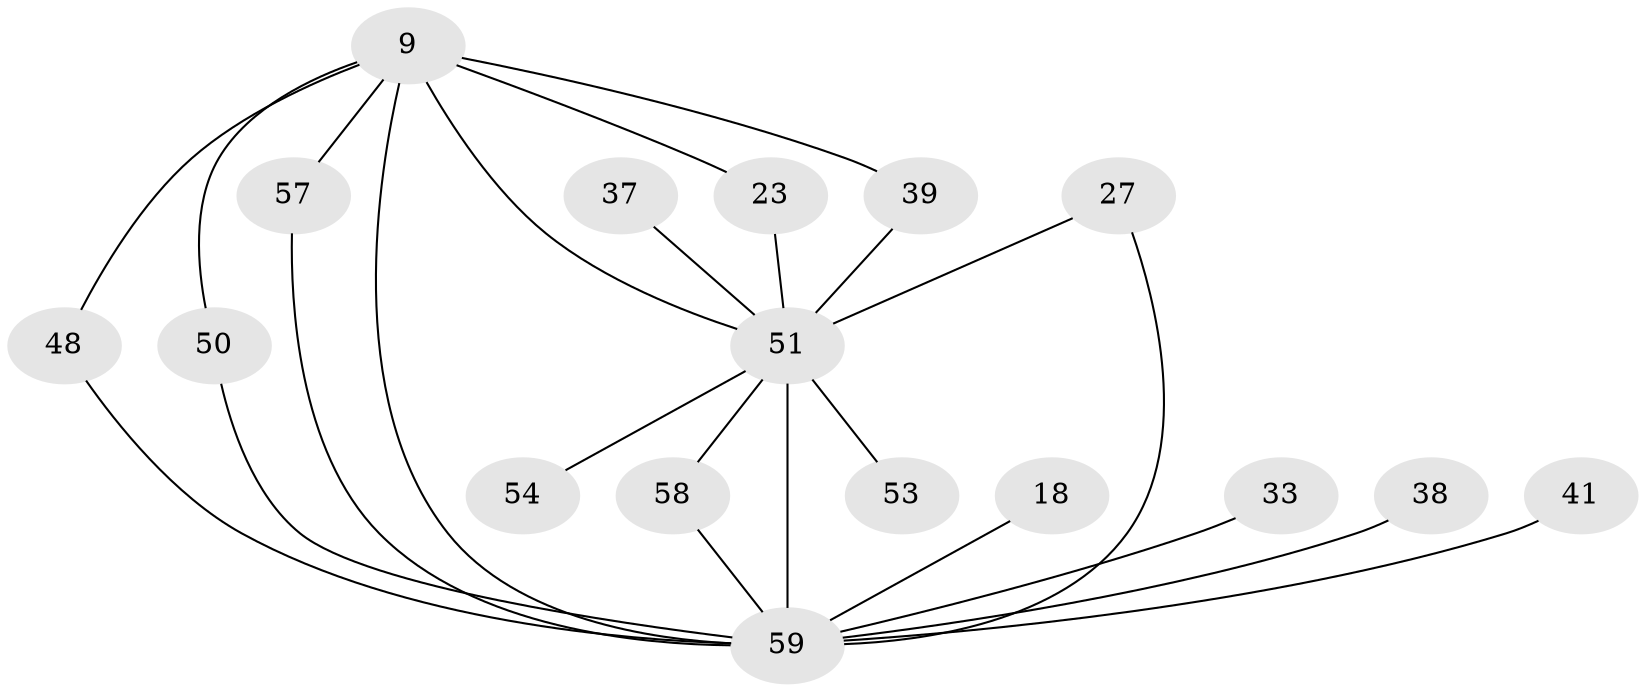 // original degree distribution, {18: 0.03389830508474576, 13: 0.01694915254237288, 21: 0.01694915254237288, 19: 0.01694915254237288, 12: 0.03389830508474576, 14: 0.03389830508474576, 15: 0.01694915254237288, 4: 0.11864406779661017, 3: 0.1864406779661017, 2: 0.5084745762711864, 9: 0.01694915254237288}
// Generated by graph-tools (version 1.1) at 2025/46/03/04/25 21:46:28]
// undirected, 17 vertices, 24 edges
graph export_dot {
graph [start="1"]
  node [color=gray90,style=filled];
  9 [super="+8+3+7"];
  18;
  23 [super="+16"];
  27;
  33;
  37;
  38 [super="+11"];
  39;
  41;
  48;
  50;
  51 [super="+35+45+10"];
  53;
  54;
  57 [super="+43"];
  58;
  59 [super="+32+40+30+56+55+52+20+26+34+46+47"];
  9 -- 50;
  9 -- 51 [weight=16];
  9 -- 48;
  9 -- 57 [weight=2];
  9 -- 23;
  9 -- 59 [weight=23];
  9 -- 39;
  18 -- 59 [weight=2];
  23 -- 51;
  27 -- 59;
  27 -- 51;
  33 -- 59;
  37 -- 51 [weight=2];
  38 -- 59 [weight=3];
  39 -- 51;
  41 -- 59 [weight=2];
  48 -- 59;
  50 -- 59;
  51 -- 59 [weight=20];
  51 -- 58;
  51 -- 53 [weight=2];
  51 -- 54 [weight=2];
  57 -- 59;
  58 -- 59;
}
